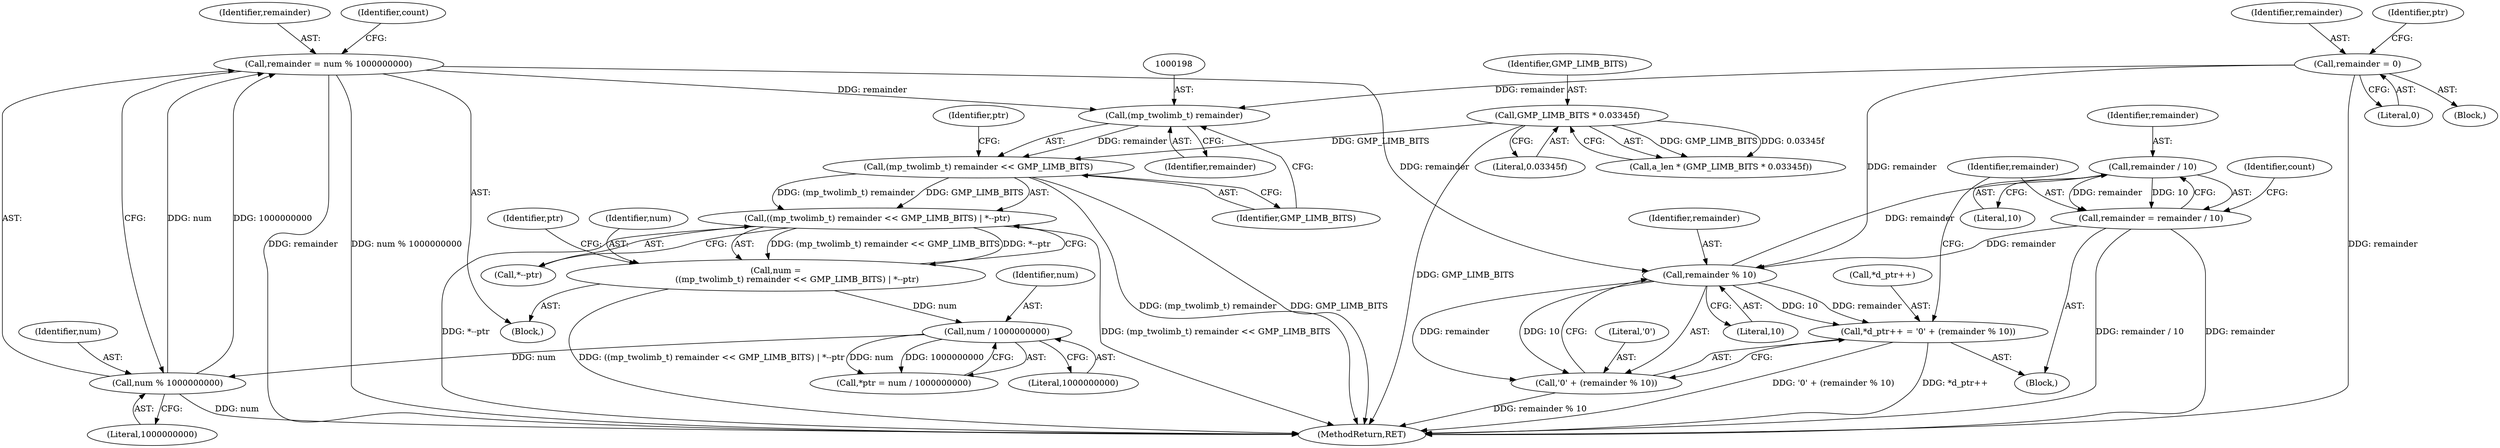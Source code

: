 digraph "0_gnulib_278b4175c9d7dd47c1a3071554aac02add3b3c35@API" {
"1000236" [label="(Call,remainder / 10)"];
"1000231" [label="(Call,remainder % 10)"];
"1000234" [label="(Call,remainder = remainder / 10)"];
"1000236" [label="(Call,remainder / 10)"];
"1000210" [label="(Call,remainder = num % 1000000000)"];
"1000212" [label="(Call,num % 1000000000)"];
"1000207" [label="(Call,num / 1000000000)"];
"1000193" [label="(Call,num =\n                ((mp_twolimb_t) remainder << GMP_LIMB_BITS) | *--ptr)"];
"1000195" [label="(Call,((mp_twolimb_t) remainder << GMP_LIMB_BITS) | *--ptr)"];
"1000196" [label="(Call,(mp_twolimb_t) remainder << GMP_LIMB_BITS)"];
"1000197" [label="(Call,(mp_twolimb_t) remainder)"];
"1000172" [label="(Call,remainder = 0)"];
"1000133" [label="(Call,GMP_LIMB_BITS * 0.03345f)"];
"1000225" [label="(Call,*d_ptr++ = '0' + (remainder % 10))"];
"1000229" [label="(Call,'0' + (remainder % 10))"];
"1000214" [label="(Literal,1000000000)"];
"1000193" [label="(Call,num =\n                ((mp_twolimb_t) remainder << GMP_LIMB_BITS) | *--ptr)"];
"1000199" [label="(Identifier,remainder)"];
"1000213" [label="(Identifier,num)"];
"1000170" [label="(Block,)"];
"1000232" [label="(Identifier,remainder)"];
"1000211" [label="(Identifier,remainder)"];
"1000200" [label="(Identifier,GMP_LIMB_BITS)"];
"1000207" [label="(Call,num / 1000000000)"];
"1000208" [label="(Identifier,num)"];
"1000235" [label="(Identifier,remainder)"];
"1000212" [label="(Call,num % 1000000000)"];
"1000172" [label="(Call,remainder = 0)"];
"1000203" [label="(Identifier,ptr)"];
"1000224" [label="(Block,)"];
"1000201" [label="(Call,*--ptr)"];
"1000230" [label="(Literal,'0')"];
"1000210" [label="(Call,remainder = num % 1000000000)"];
"1000134" [label="(Identifier,GMP_LIMB_BITS)"];
"1000173" [label="(Identifier,remainder)"];
"1000206" [label="(Identifier,ptr)"];
"1000237" [label="(Identifier,remainder)"];
"1000226" [label="(Call,*d_ptr++)"];
"1000174" [label="(Literal,0)"];
"1000236" [label="(Call,remainder / 10)"];
"1000135" [label="(Literal,0.03345f)"];
"1000233" [label="(Literal,10)"];
"1000209" [label="(Literal,1000000000)"];
"1000133" [label="(Call,GMP_LIMB_BITS * 0.03345f)"];
"1000191" [label="(Block,)"];
"1000196" [label="(Call,(mp_twolimb_t) remainder << GMP_LIMB_BITS)"];
"1000223" [label="(Identifier,count)"];
"1000194" [label="(Identifier,num)"];
"1000190" [label="(Identifier,count)"];
"1000177" [label="(Identifier,ptr)"];
"1000231" [label="(Call,remainder % 10)"];
"1000225" [label="(Call,*d_ptr++ = '0' + (remainder % 10))"];
"1000238" [label="(Literal,10)"];
"1000204" [label="(Call,*ptr = num / 1000000000)"];
"1000131" [label="(Call,a_len * (GMP_LIMB_BITS * 0.03345f))"];
"1000234" [label="(Call,remainder = remainder / 10)"];
"1000197" [label="(Call,(mp_twolimb_t) remainder)"];
"1000195" [label="(Call,((mp_twolimb_t) remainder << GMP_LIMB_BITS) | *--ptr)"];
"1000277" [label="(MethodReturn,RET)"];
"1000229" [label="(Call,'0' + (remainder % 10))"];
"1000236" -> "1000234"  [label="AST: "];
"1000236" -> "1000238"  [label="CFG: "];
"1000237" -> "1000236"  [label="AST: "];
"1000238" -> "1000236"  [label="AST: "];
"1000234" -> "1000236"  [label="CFG: "];
"1000236" -> "1000234"  [label="DDG: remainder"];
"1000236" -> "1000234"  [label="DDG: 10"];
"1000231" -> "1000236"  [label="DDG: remainder"];
"1000231" -> "1000229"  [label="AST: "];
"1000231" -> "1000233"  [label="CFG: "];
"1000232" -> "1000231"  [label="AST: "];
"1000233" -> "1000231"  [label="AST: "];
"1000229" -> "1000231"  [label="CFG: "];
"1000231" -> "1000225"  [label="DDG: remainder"];
"1000231" -> "1000225"  [label="DDG: 10"];
"1000231" -> "1000229"  [label="DDG: remainder"];
"1000231" -> "1000229"  [label="DDG: 10"];
"1000234" -> "1000231"  [label="DDG: remainder"];
"1000210" -> "1000231"  [label="DDG: remainder"];
"1000172" -> "1000231"  [label="DDG: remainder"];
"1000234" -> "1000224"  [label="AST: "];
"1000235" -> "1000234"  [label="AST: "];
"1000223" -> "1000234"  [label="CFG: "];
"1000234" -> "1000277"  [label="DDG: remainder"];
"1000234" -> "1000277"  [label="DDG: remainder / 10"];
"1000210" -> "1000191"  [label="AST: "];
"1000210" -> "1000212"  [label="CFG: "];
"1000211" -> "1000210"  [label="AST: "];
"1000212" -> "1000210"  [label="AST: "];
"1000190" -> "1000210"  [label="CFG: "];
"1000210" -> "1000277"  [label="DDG: num % 1000000000"];
"1000210" -> "1000277"  [label="DDG: remainder"];
"1000210" -> "1000197"  [label="DDG: remainder"];
"1000212" -> "1000210"  [label="DDG: num"];
"1000212" -> "1000210"  [label="DDG: 1000000000"];
"1000212" -> "1000214"  [label="CFG: "];
"1000213" -> "1000212"  [label="AST: "];
"1000214" -> "1000212"  [label="AST: "];
"1000212" -> "1000277"  [label="DDG: num"];
"1000207" -> "1000212"  [label="DDG: num"];
"1000207" -> "1000204"  [label="AST: "];
"1000207" -> "1000209"  [label="CFG: "];
"1000208" -> "1000207"  [label="AST: "];
"1000209" -> "1000207"  [label="AST: "];
"1000204" -> "1000207"  [label="CFG: "];
"1000207" -> "1000204"  [label="DDG: num"];
"1000207" -> "1000204"  [label="DDG: 1000000000"];
"1000193" -> "1000207"  [label="DDG: num"];
"1000193" -> "1000191"  [label="AST: "];
"1000193" -> "1000195"  [label="CFG: "];
"1000194" -> "1000193"  [label="AST: "];
"1000195" -> "1000193"  [label="AST: "];
"1000206" -> "1000193"  [label="CFG: "];
"1000193" -> "1000277"  [label="DDG: ((mp_twolimb_t) remainder << GMP_LIMB_BITS) | *--ptr"];
"1000195" -> "1000193"  [label="DDG: (mp_twolimb_t) remainder << GMP_LIMB_BITS"];
"1000195" -> "1000193"  [label="DDG: *--ptr"];
"1000195" -> "1000201"  [label="CFG: "];
"1000196" -> "1000195"  [label="AST: "];
"1000201" -> "1000195"  [label="AST: "];
"1000195" -> "1000277"  [label="DDG: *--ptr"];
"1000195" -> "1000277"  [label="DDG: (mp_twolimb_t) remainder << GMP_LIMB_BITS"];
"1000196" -> "1000195"  [label="DDG: (mp_twolimb_t) remainder"];
"1000196" -> "1000195"  [label="DDG: GMP_LIMB_BITS"];
"1000196" -> "1000200"  [label="CFG: "];
"1000197" -> "1000196"  [label="AST: "];
"1000200" -> "1000196"  [label="AST: "];
"1000203" -> "1000196"  [label="CFG: "];
"1000196" -> "1000277"  [label="DDG: (mp_twolimb_t) remainder"];
"1000196" -> "1000277"  [label="DDG: GMP_LIMB_BITS"];
"1000197" -> "1000196"  [label="DDG: remainder"];
"1000133" -> "1000196"  [label="DDG: GMP_LIMB_BITS"];
"1000197" -> "1000199"  [label="CFG: "];
"1000198" -> "1000197"  [label="AST: "];
"1000199" -> "1000197"  [label="AST: "];
"1000200" -> "1000197"  [label="CFG: "];
"1000172" -> "1000197"  [label="DDG: remainder"];
"1000172" -> "1000170"  [label="AST: "];
"1000172" -> "1000174"  [label="CFG: "];
"1000173" -> "1000172"  [label="AST: "];
"1000174" -> "1000172"  [label="AST: "];
"1000177" -> "1000172"  [label="CFG: "];
"1000172" -> "1000277"  [label="DDG: remainder"];
"1000133" -> "1000131"  [label="AST: "];
"1000133" -> "1000135"  [label="CFG: "];
"1000134" -> "1000133"  [label="AST: "];
"1000135" -> "1000133"  [label="AST: "];
"1000131" -> "1000133"  [label="CFG: "];
"1000133" -> "1000277"  [label="DDG: GMP_LIMB_BITS"];
"1000133" -> "1000131"  [label="DDG: GMP_LIMB_BITS"];
"1000133" -> "1000131"  [label="DDG: 0.03345f"];
"1000225" -> "1000224"  [label="AST: "];
"1000225" -> "1000229"  [label="CFG: "];
"1000226" -> "1000225"  [label="AST: "];
"1000229" -> "1000225"  [label="AST: "];
"1000235" -> "1000225"  [label="CFG: "];
"1000225" -> "1000277"  [label="DDG: *d_ptr++"];
"1000225" -> "1000277"  [label="DDG: '0' + (remainder % 10)"];
"1000230" -> "1000229"  [label="AST: "];
"1000229" -> "1000277"  [label="DDG: remainder % 10"];
}
